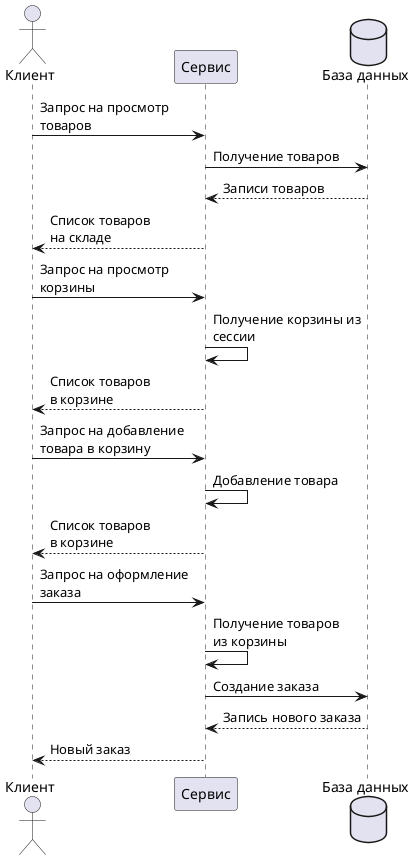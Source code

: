 @startuml Диаграмма последовательностей для клиента
    actor Клиент as Client
    participant Сервис as Service
    database "База данных" as Db

    Client -> Service: Запрос на просмотр\nтоваров
    Service -> Db: Получение товаров
    Service <-- Db: Записи товаров
    Client <-- Service: Список товаров\nна складе

    Client -> Service: Запрос на просмотр\nкорзины
    Service -> Service: Получение корзины из\nсессии
    Client <-- Service: Список товаров\nв корзине

    Client -> Service: Запрос на добавление\nтовара в корзину
    Service -> Service: Добавление товара
    Client <-- Service: Список товаров\nв корзине

    Client -> Service: Запрос на оформление\nзаказа
    Service -> Service: Получение товаров\nиз корзины
    Service -> Db: Создание заказа
    Service <-- Db: Запись нового заказа
    Client <-- Service: Новый заказ
@enduml
